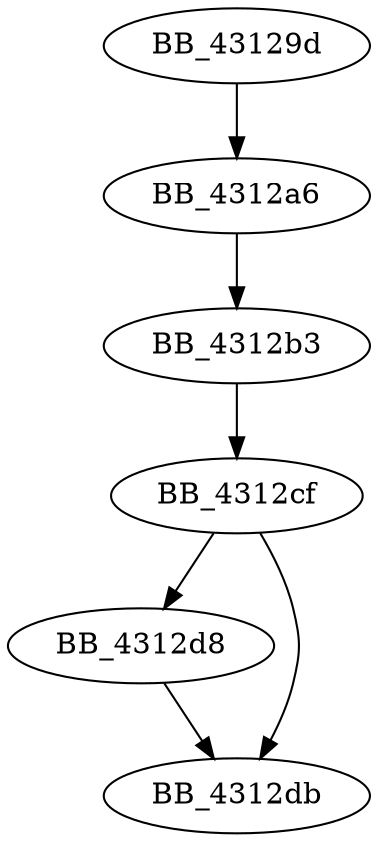 DiGraph _GetLcidFromCountry{
BB_43129d->BB_4312a6
BB_4312a6->BB_4312b3
BB_4312b3->BB_4312cf
BB_4312cf->BB_4312d8
BB_4312cf->BB_4312db
BB_4312d8->BB_4312db
}
